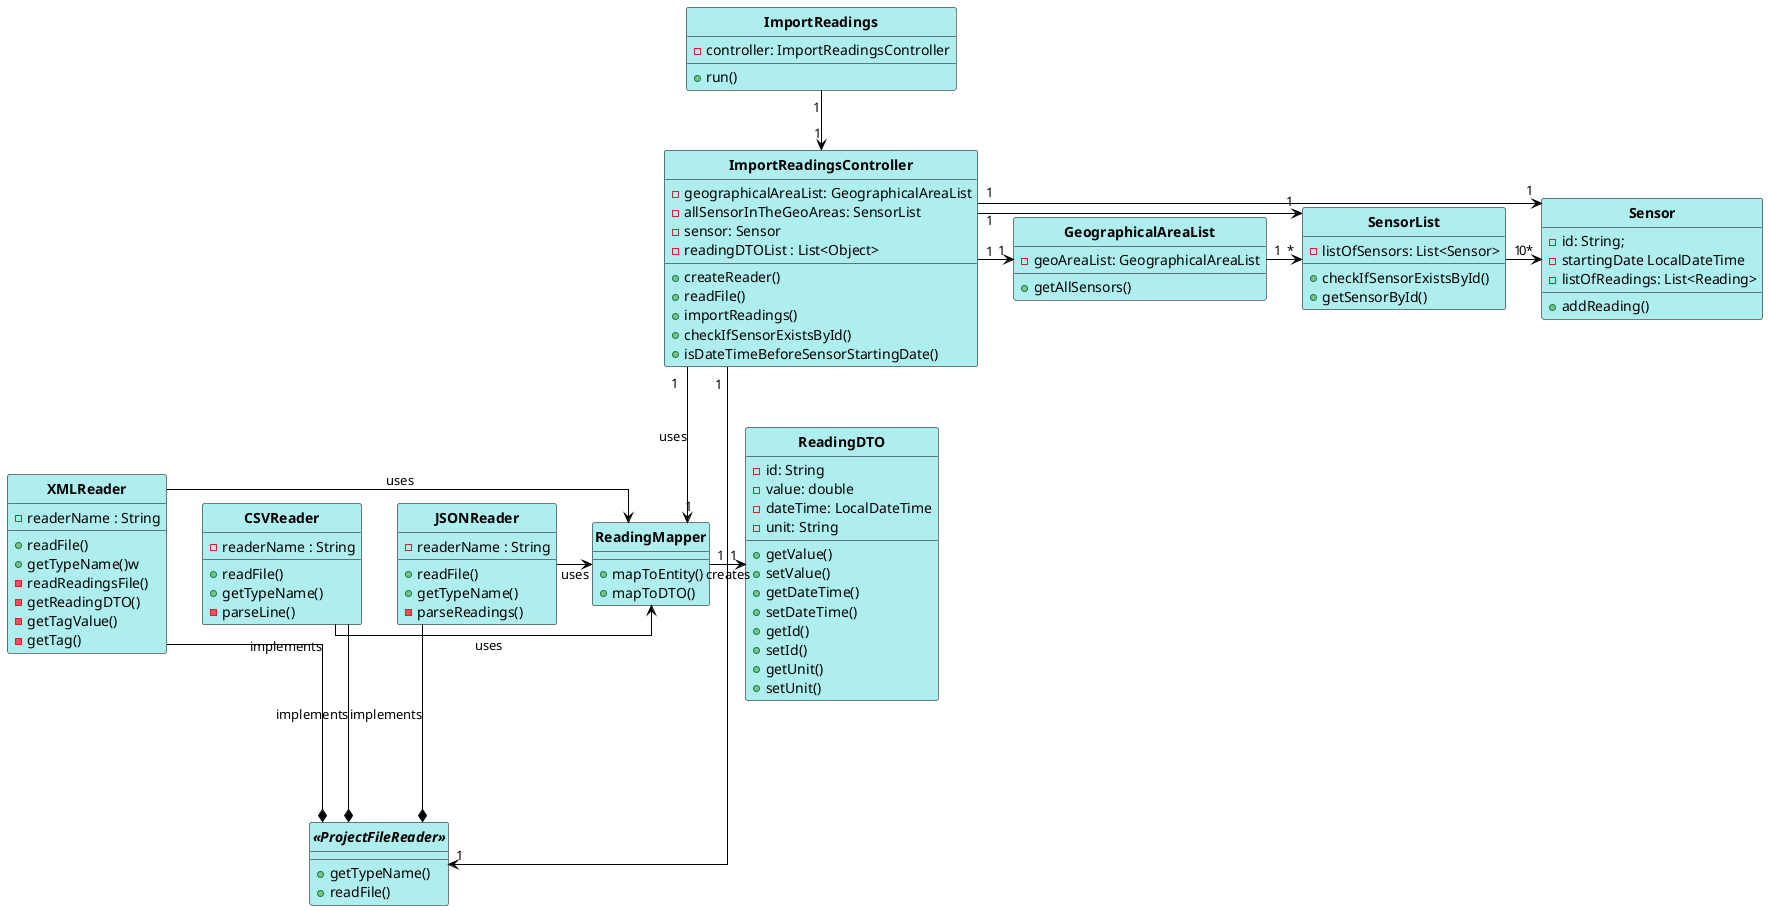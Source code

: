 @startuml
skinparam linetype ortho

skinparam class {
	BackgroundColor PaleTurquoise
	ArrowColor Black
	BorderColor Black
	FontStyle Bold
}

hide circle

ImportReadings "1" --> "1" ImportReadingsController
ImportReadingsController "1" -right-> "1" GeographicalAreaList
ImportReadingsController "1" --> "1" ReadingMapper :uses
ImportReadingsController "1" -> "1" SensorList
ImportReadingsController "1" -> "1" Sensor
ImportReadingsController "1" -> "1" "<<ProjectFileReader>>"
ReadingMapper "1" -> "1" ReadingDTO : creates
GeographicalAreaList "1" -> "*" SensorList
SensorList "1" -> "0*" Sensor
XMLReader ---* "<<ProjectFileReader>>" : implements
CSVReader ---* "<<ProjectFileReader>>" : implements
JSONReader ---* "<<ProjectFileReader>>" : implements
XMLReader -> ReadingMapper : uses
CSVReader -> ReadingMapper : uses
JSONReader -> ReadingMapper : uses

Class ImportReadings {
-controller: ImportReadingsController
+run()
}

Class ImportReadingsController {
-geographicalAreaList: GeographicalAreaList
-allSensorInTheGeoAreas: SensorList
-sensor: Sensor
-readingDTOList : List<Object>
+createReader()
+readFile()
+importReadings()
+checkIfSensorExistsById()
+isDateTimeBeforeSensorStartingDate()
}


Class XMLReader {
-readerName : String
+readFile()
+getTypeName()w
-readReadingsFile()
-getReadingDTO()
-getTagValue()
-getTag()
}

Class ReadingMapper {
+mapToEntity()
+mapToDTO()
}
Class CSVReader {
-readerName : String
+readFile()
+getTypeName()
-parseLine()
}

Class JSONReader {
-readerName : String
+readFile()
+getTypeName()
-parseReadings()
}

Class GeographicalAreaList {
-geoAreaList: GeographicalAreaList
+getAllSensors()
}

Class SensorList {
-listOfSensors: List<Sensor>
+checkIfSensorExistsById()
+getSensorById()
}

Class Sensor {
-id: String;
-startingDate LocalDateTime
-listOfReadings: List<Reading>
+addReading()
}

Class ReadingDTO {
-id: String
-value: double
-dateTime: LocalDateTime
-unit: String
+getValue()
+setValue()
+getDateTime()
+setDateTime()
+getId()
+setId()
+getUnit()
+setUnit()
}


Interface "<<ProjectFileReader>>" {
+getTypeName()
+readFile()
}
@enduml